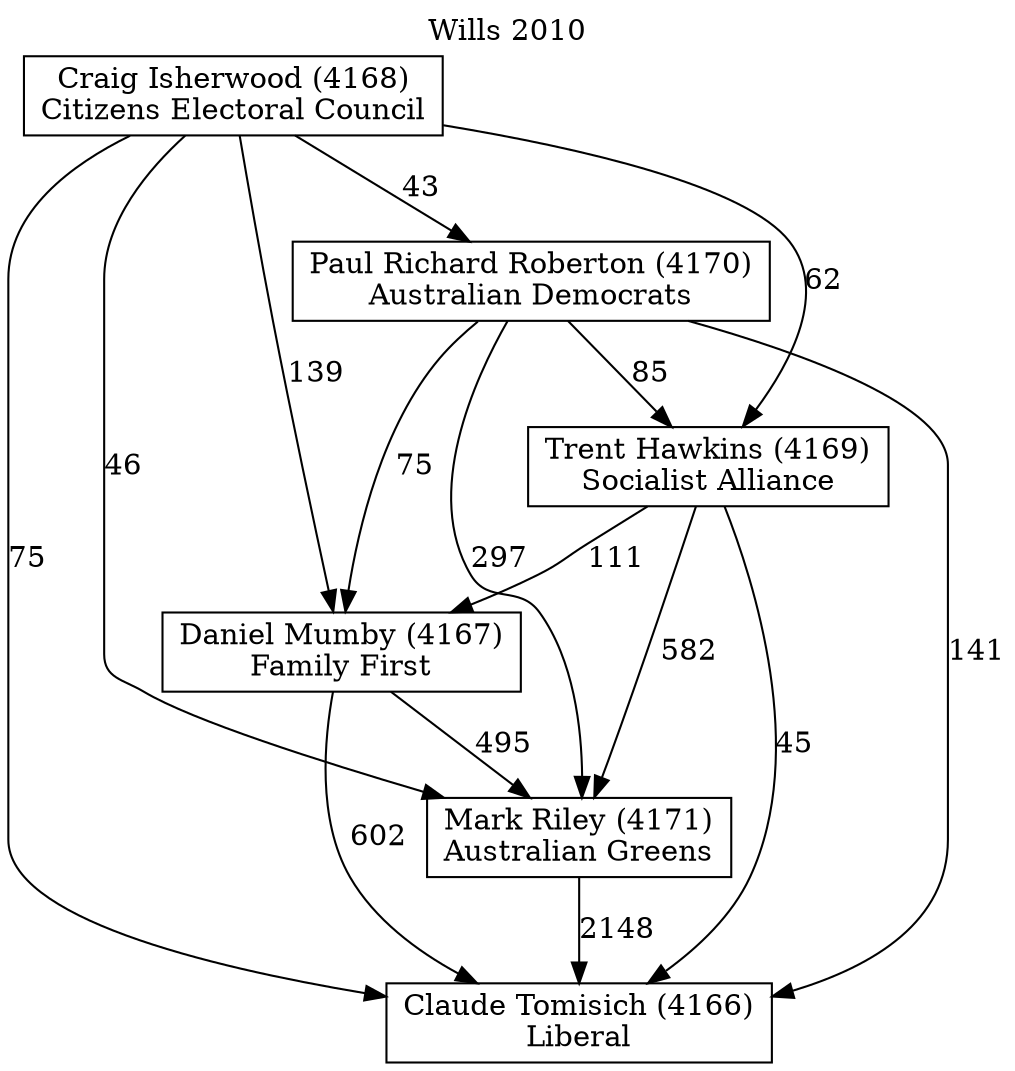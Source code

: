 // House preference flow
digraph "Claude Tomisich (4166)_Wills_2010" {
	graph [label="Wills 2010" labelloc=t mclimit=2]
	node [shape=box]
	"Claude Tomisich (4166)" [label="Claude Tomisich (4166)
Liberal"]
	"Mark Riley (4171)" [label="Mark Riley (4171)
Australian Greens"]
	"Daniel Mumby (4167)" [label="Daniel Mumby (4167)
Family First"]
	"Trent Hawkins (4169)" [label="Trent Hawkins (4169)
Socialist Alliance"]
	"Paul Richard Roberton (4170)" [label="Paul Richard Roberton (4170)
Australian Democrats"]
	"Craig Isherwood (4168)" [label="Craig Isherwood (4168)
Citizens Electoral Council"]
	"Mark Riley (4171)" -> "Claude Tomisich (4166)" [label=2148]
	"Daniel Mumby (4167)" -> "Mark Riley (4171)" [label=495]
	"Trent Hawkins (4169)" -> "Daniel Mumby (4167)" [label=111]
	"Paul Richard Roberton (4170)" -> "Trent Hawkins (4169)" [label=85]
	"Craig Isherwood (4168)" -> "Paul Richard Roberton (4170)" [label=43]
	"Daniel Mumby (4167)" -> "Claude Tomisich (4166)" [label=602]
	"Trent Hawkins (4169)" -> "Claude Tomisich (4166)" [label=45]
	"Paul Richard Roberton (4170)" -> "Claude Tomisich (4166)" [label=141]
	"Craig Isherwood (4168)" -> "Claude Tomisich (4166)" [label=75]
	"Craig Isherwood (4168)" -> "Trent Hawkins (4169)" [label=62]
	"Paul Richard Roberton (4170)" -> "Daniel Mumby (4167)" [label=75]
	"Craig Isherwood (4168)" -> "Daniel Mumby (4167)" [label=139]
	"Trent Hawkins (4169)" -> "Mark Riley (4171)" [label=582]
	"Paul Richard Roberton (4170)" -> "Mark Riley (4171)" [label=297]
	"Craig Isherwood (4168)" -> "Mark Riley (4171)" [label=46]
}
